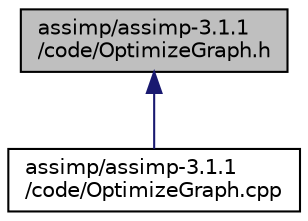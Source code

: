 digraph "assimp/assimp-3.1.1/code/OptimizeGraph.h"
{
  edge [fontname="Helvetica",fontsize="10",labelfontname="Helvetica",labelfontsize="10"];
  node [fontname="Helvetica",fontsize="10",shape=record];
  Node1 [label="assimp/assimp-3.1.1\l/code/OptimizeGraph.h",height=0.2,width=0.4,color="black", fillcolor="grey75", style="filled", fontcolor="black"];
  Node1 -> Node2 [dir="back",color="midnightblue",fontsize="10",style="solid"];
  Node2 [label="assimp/assimp-3.1.1\l/code/OptimizeGraph.cpp",height=0.2,width=0.4,color="black", fillcolor="white", style="filled",URL="$_optimize_graph_8cpp.html",tooltip="Implementation of the aiProcess_OptimizGraph step. "];
}

